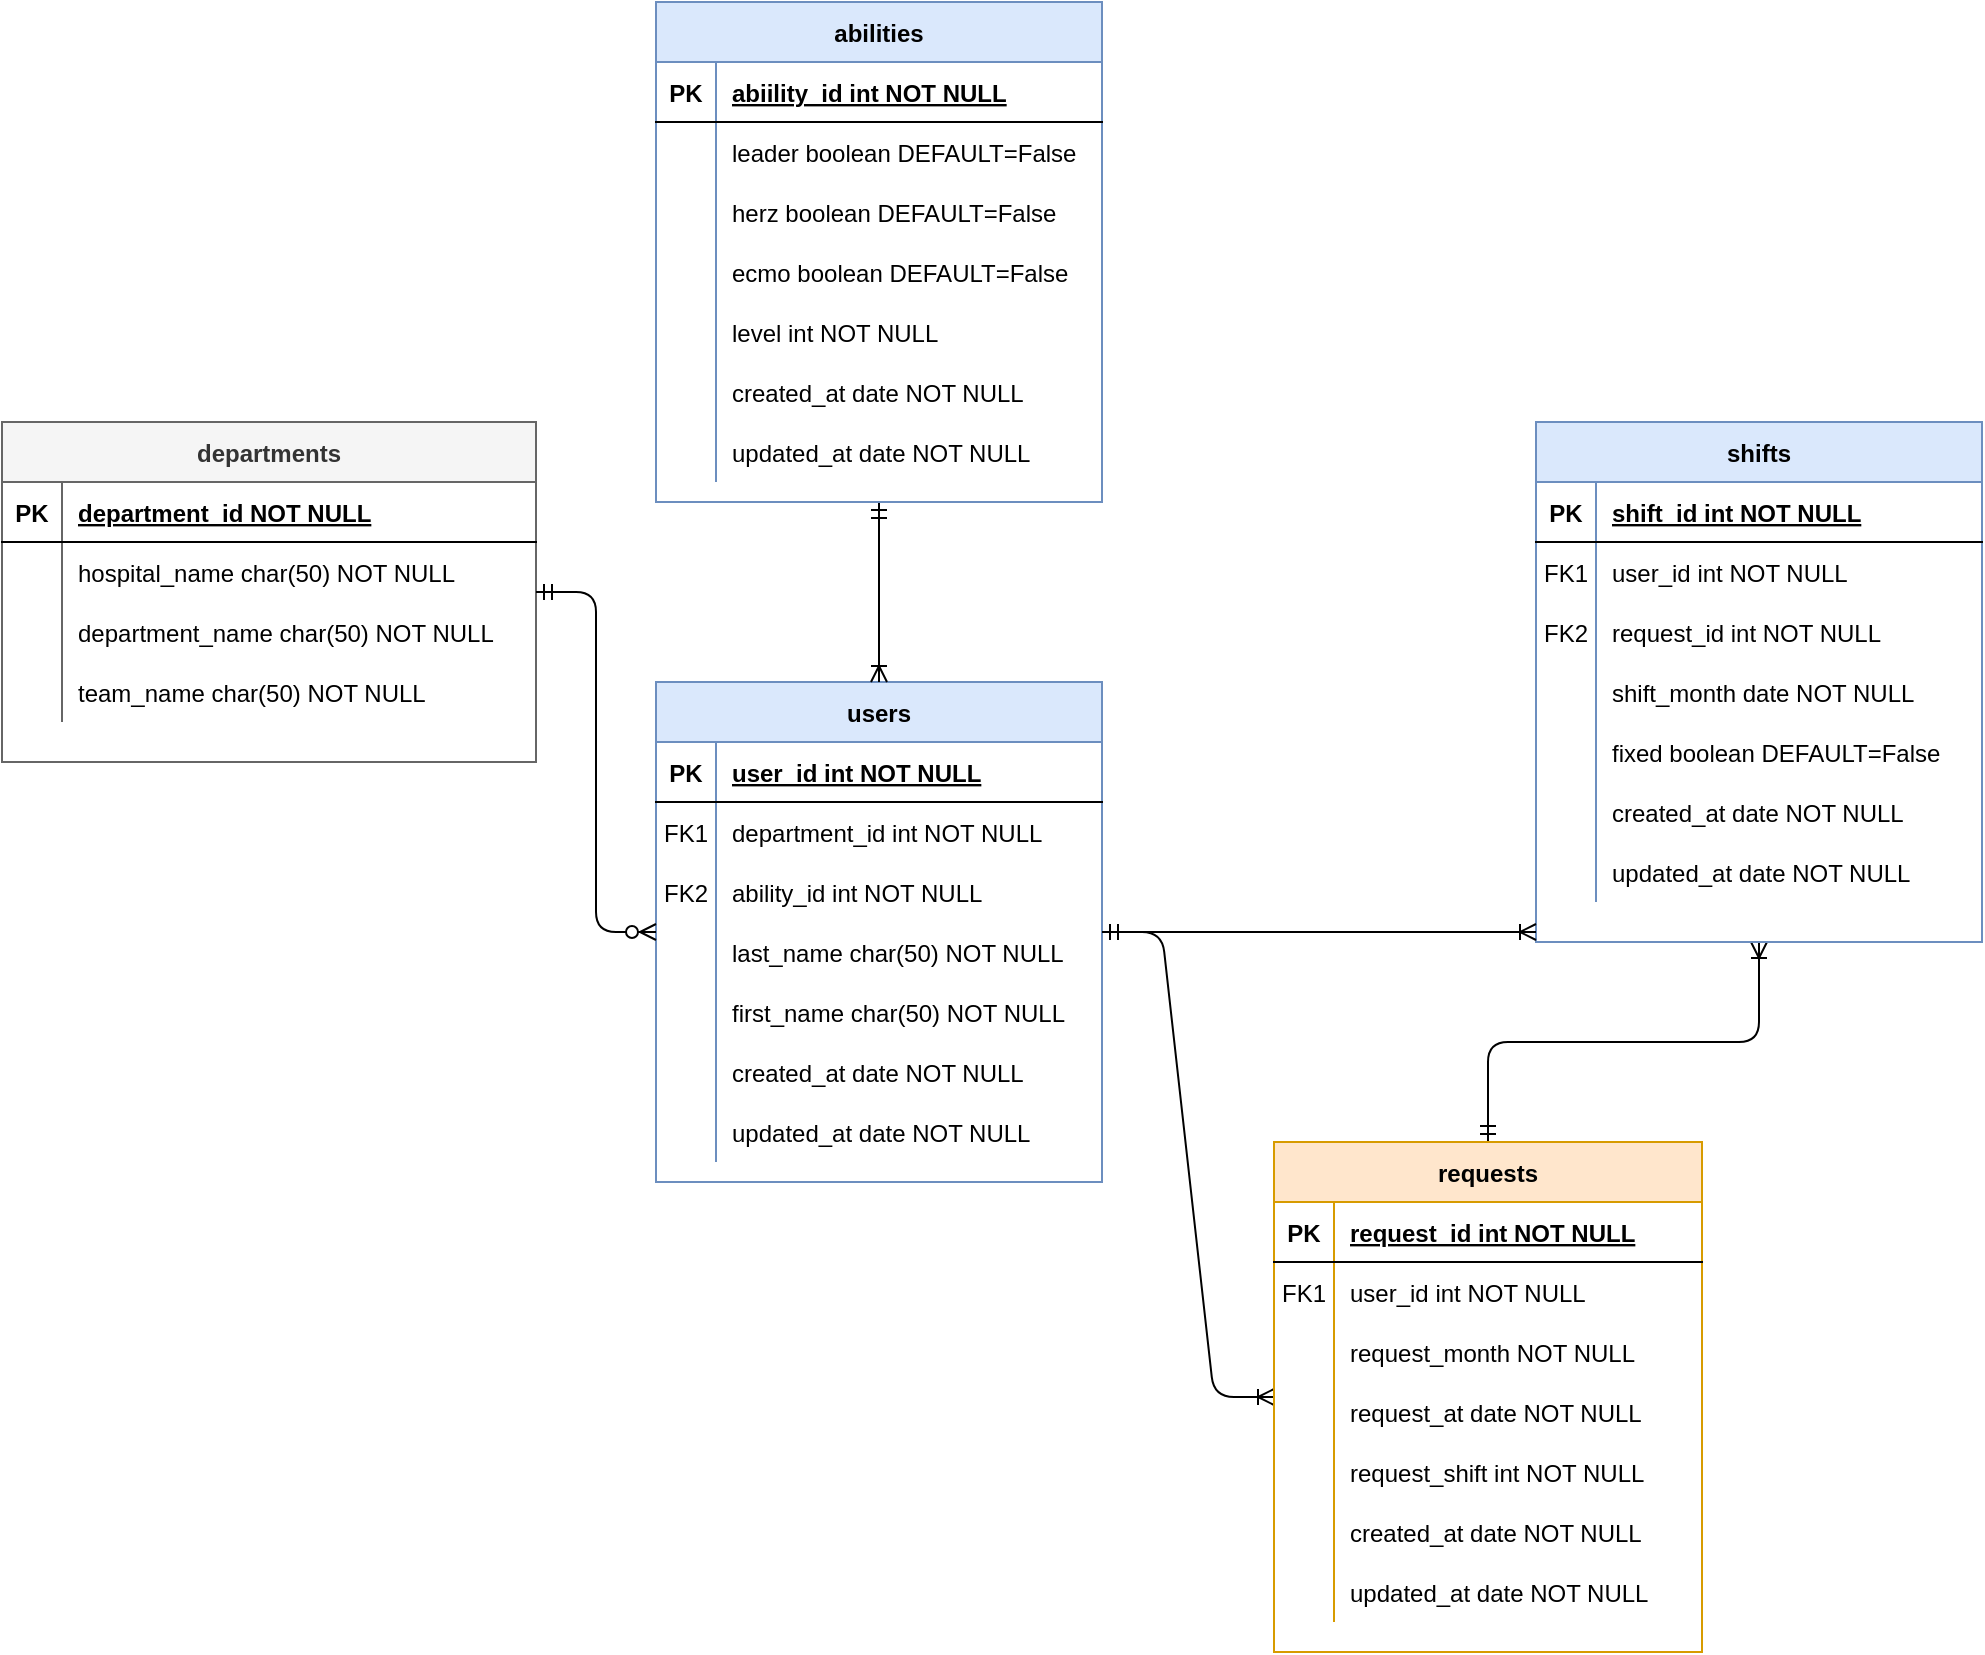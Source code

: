 <mxfile version="20.4.1" type="github">
  <diagram id="R2lEEEUBdFMjLlhIrx00" name="Page-1">
    <mxGraphModel dx="2283" dy="1629" grid="1" gridSize="10" guides="1" tooltips="1" connect="1" arrows="1" fold="1" page="1" pageScale="1" pageWidth="1100" pageHeight="850" math="0" shadow="0" extFonts="Permanent Marker^https://fonts.googleapis.com/css?family=Permanent+Marker">
      <root>
        <mxCell id="0" />
        <mxCell id="1" parent="0" />
        <mxCell id="C-vyLk0tnHw3VtMMgP7b-1" value="" style="edgeStyle=entityRelationEdgeStyle;endArrow=ERoneToMany;startArrow=ERmandOne;endFill=0;startFill=0;rounded=1;" parent="1" source="C-vyLk0tnHw3VtMMgP7b-23" target="C-vyLk0tnHw3VtMMgP7b-2" edge="1">
          <mxGeometry width="100" height="100" relative="1" as="geometry">
            <mxPoint x="-683" y="90" as="sourcePoint" />
            <mxPoint x="-583" y="-10" as="targetPoint" />
          </mxGeometry>
        </mxCell>
        <mxCell id="eUyd_0DqcIvyvXxCe3qK-156" value="" style="edgeStyle=orthogonalEdgeStyle;rounded=1;orthogonalLoop=1;jettySize=auto;html=1;startArrow=ERmandOne;startFill=0;endArrow=ERoneToMany;endFill=0;" parent="1" source="C-vyLk0tnHw3VtMMgP7b-2" target="eUyd_0DqcIvyvXxCe3qK-137" edge="1">
          <mxGeometry relative="1" as="geometry" />
        </mxCell>
        <mxCell id="C-vyLk0tnHw3VtMMgP7b-2" value="requests" style="shape=table;startSize=30;container=1;collapsible=1;childLayout=tableLayout;fixedRows=1;rowLines=0;fontStyle=1;align=center;resizeLast=1;fillColor=#ffe6cc;strokeColor=#d79b00;" parent="1" vertex="1">
          <mxGeometry x="-414" y="-270" width="214" height="255" as="geometry" />
        </mxCell>
        <mxCell id="C-vyLk0tnHw3VtMMgP7b-3" value="" style="shape=partialRectangle;collapsible=0;dropTarget=0;pointerEvents=0;fillColor=none;points=[[0,0.5],[1,0.5]];portConstraint=eastwest;top=0;left=0;right=0;bottom=1;" parent="C-vyLk0tnHw3VtMMgP7b-2" vertex="1">
          <mxGeometry y="30" width="214" height="30" as="geometry" />
        </mxCell>
        <mxCell id="C-vyLk0tnHw3VtMMgP7b-4" value="PK" style="shape=partialRectangle;overflow=hidden;connectable=0;fillColor=none;top=0;left=0;bottom=0;right=0;fontStyle=1;" parent="C-vyLk0tnHw3VtMMgP7b-3" vertex="1">
          <mxGeometry width="30" height="30" as="geometry">
            <mxRectangle width="30" height="30" as="alternateBounds" />
          </mxGeometry>
        </mxCell>
        <mxCell id="C-vyLk0tnHw3VtMMgP7b-5" value="request_id int NOT NULL " style="shape=partialRectangle;overflow=hidden;connectable=0;fillColor=none;top=0;left=0;bottom=0;right=0;align=left;spacingLeft=6;fontStyle=5;" parent="C-vyLk0tnHw3VtMMgP7b-3" vertex="1">
          <mxGeometry x="30" width="184" height="30" as="geometry">
            <mxRectangle width="184" height="30" as="alternateBounds" />
          </mxGeometry>
        </mxCell>
        <mxCell id="C-vyLk0tnHw3VtMMgP7b-6" value="" style="shape=partialRectangle;collapsible=0;dropTarget=0;pointerEvents=0;fillColor=none;points=[[0,0.5],[1,0.5]];portConstraint=eastwest;top=0;left=0;right=0;bottom=0;" parent="C-vyLk0tnHw3VtMMgP7b-2" vertex="1">
          <mxGeometry y="60" width="214" height="30" as="geometry" />
        </mxCell>
        <mxCell id="C-vyLk0tnHw3VtMMgP7b-7" value="FK1" style="shape=partialRectangle;overflow=hidden;connectable=0;fillColor=none;top=0;left=0;bottom=0;right=0;" parent="C-vyLk0tnHw3VtMMgP7b-6" vertex="1">
          <mxGeometry width="30" height="30" as="geometry">
            <mxRectangle width="30" height="30" as="alternateBounds" />
          </mxGeometry>
        </mxCell>
        <mxCell id="C-vyLk0tnHw3VtMMgP7b-8" value="user_id int NOT NULL" style="shape=partialRectangle;overflow=hidden;connectable=0;fillColor=none;top=0;left=0;bottom=0;right=0;align=left;spacingLeft=6;" parent="C-vyLk0tnHw3VtMMgP7b-6" vertex="1">
          <mxGeometry x="30" width="184" height="30" as="geometry">
            <mxRectangle width="184" height="30" as="alternateBounds" />
          </mxGeometry>
        </mxCell>
        <mxCell id="eUyd_0DqcIvyvXxCe3qK-161" style="shape=partialRectangle;collapsible=0;dropTarget=0;pointerEvents=0;fillColor=none;points=[[0,0.5],[1,0.5]];portConstraint=eastwest;top=0;left=0;right=0;bottom=0;" parent="C-vyLk0tnHw3VtMMgP7b-2" vertex="1">
          <mxGeometry y="90" width="214" height="30" as="geometry" />
        </mxCell>
        <mxCell id="eUyd_0DqcIvyvXxCe3qK-162" style="shape=partialRectangle;overflow=hidden;connectable=0;fillColor=none;top=0;left=0;bottom=0;right=0;" parent="eUyd_0DqcIvyvXxCe3qK-161" vertex="1">
          <mxGeometry width="30" height="30" as="geometry">
            <mxRectangle width="30" height="30" as="alternateBounds" />
          </mxGeometry>
        </mxCell>
        <mxCell id="eUyd_0DqcIvyvXxCe3qK-163" value="request_month NOT NULL" style="shape=partialRectangle;overflow=hidden;connectable=0;fillColor=none;top=0;left=0;bottom=0;right=0;align=left;spacingLeft=6;" parent="eUyd_0DqcIvyvXxCe3qK-161" vertex="1">
          <mxGeometry x="30" width="184" height="30" as="geometry">
            <mxRectangle width="184" height="30" as="alternateBounds" />
          </mxGeometry>
        </mxCell>
        <mxCell id="C-vyLk0tnHw3VtMMgP7b-9" value="" style="shape=partialRectangle;collapsible=0;dropTarget=0;pointerEvents=0;fillColor=none;points=[[0,0.5],[1,0.5]];portConstraint=eastwest;top=0;left=0;right=0;bottom=0;" parent="C-vyLk0tnHw3VtMMgP7b-2" vertex="1">
          <mxGeometry y="120" width="214" height="30" as="geometry" />
        </mxCell>
        <mxCell id="C-vyLk0tnHw3VtMMgP7b-10" value="" style="shape=partialRectangle;overflow=hidden;connectable=0;fillColor=none;top=0;left=0;bottom=0;right=0;" parent="C-vyLk0tnHw3VtMMgP7b-9" vertex="1">
          <mxGeometry width="30" height="30" as="geometry">
            <mxRectangle width="30" height="30" as="alternateBounds" />
          </mxGeometry>
        </mxCell>
        <mxCell id="C-vyLk0tnHw3VtMMgP7b-11" value="request_at date NOT NULL" style="shape=partialRectangle;overflow=hidden;connectable=0;fillColor=none;top=0;left=0;bottom=0;right=0;align=left;spacingLeft=6;" parent="C-vyLk0tnHw3VtMMgP7b-9" vertex="1">
          <mxGeometry x="30" width="184" height="30" as="geometry">
            <mxRectangle width="184" height="30" as="alternateBounds" />
          </mxGeometry>
        </mxCell>
        <mxCell id="eUyd_0DqcIvyvXxCe3qK-107" style="shape=partialRectangle;collapsible=0;dropTarget=0;pointerEvents=0;fillColor=none;points=[[0,0.5],[1,0.5]];portConstraint=eastwest;top=0;left=0;right=0;bottom=0;" parent="C-vyLk0tnHw3VtMMgP7b-2" vertex="1">
          <mxGeometry y="150" width="214" height="30" as="geometry" />
        </mxCell>
        <mxCell id="eUyd_0DqcIvyvXxCe3qK-108" style="shape=partialRectangle;overflow=hidden;connectable=0;fillColor=none;top=0;left=0;bottom=0;right=0;" parent="eUyd_0DqcIvyvXxCe3qK-107" vertex="1">
          <mxGeometry width="30" height="30" as="geometry">
            <mxRectangle width="30" height="30" as="alternateBounds" />
          </mxGeometry>
        </mxCell>
        <mxCell id="eUyd_0DqcIvyvXxCe3qK-109" value="request_shift int NOT NULL" style="shape=partialRectangle;overflow=hidden;connectable=0;fillColor=none;top=0;left=0;bottom=0;right=0;align=left;spacingLeft=6;" parent="eUyd_0DqcIvyvXxCe3qK-107" vertex="1">
          <mxGeometry x="30" width="184" height="30" as="geometry">
            <mxRectangle width="184" height="30" as="alternateBounds" />
          </mxGeometry>
        </mxCell>
        <mxCell id="eUyd_0DqcIvyvXxCe3qK-114" style="shape=partialRectangle;collapsible=0;dropTarget=0;pointerEvents=0;fillColor=none;points=[[0,0.5],[1,0.5]];portConstraint=eastwest;top=0;left=0;right=0;bottom=0;" parent="C-vyLk0tnHw3VtMMgP7b-2" vertex="1">
          <mxGeometry y="180" width="214" height="30" as="geometry" />
        </mxCell>
        <mxCell id="eUyd_0DqcIvyvXxCe3qK-115" style="shape=partialRectangle;overflow=hidden;connectable=0;fillColor=none;top=0;left=0;bottom=0;right=0;" parent="eUyd_0DqcIvyvXxCe3qK-114" vertex="1">
          <mxGeometry width="30" height="30" as="geometry">
            <mxRectangle width="30" height="30" as="alternateBounds" />
          </mxGeometry>
        </mxCell>
        <mxCell id="eUyd_0DqcIvyvXxCe3qK-116" value="created_at date NOT NULL" style="shape=partialRectangle;overflow=hidden;connectable=0;fillColor=none;top=0;left=0;bottom=0;right=0;align=left;spacingLeft=6;" parent="eUyd_0DqcIvyvXxCe3qK-114" vertex="1">
          <mxGeometry x="30" width="184" height="30" as="geometry">
            <mxRectangle width="184" height="30" as="alternateBounds" />
          </mxGeometry>
        </mxCell>
        <mxCell id="eUyd_0DqcIvyvXxCe3qK-111" style="shape=partialRectangle;collapsible=0;dropTarget=0;pointerEvents=0;fillColor=none;points=[[0,0.5],[1,0.5]];portConstraint=eastwest;top=0;left=0;right=0;bottom=0;" parent="C-vyLk0tnHw3VtMMgP7b-2" vertex="1">
          <mxGeometry y="210" width="214" height="30" as="geometry" />
        </mxCell>
        <mxCell id="eUyd_0DqcIvyvXxCe3qK-112" style="shape=partialRectangle;overflow=hidden;connectable=0;fillColor=none;top=0;left=0;bottom=0;right=0;" parent="eUyd_0DqcIvyvXxCe3qK-111" vertex="1">
          <mxGeometry width="30" height="30" as="geometry">
            <mxRectangle width="30" height="30" as="alternateBounds" />
          </mxGeometry>
        </mxCell>
        <mxCell id="eUyd_0DqcIvyvXxCe3qK-113" value="updated_at date NOT NULL" style="shape=partialRectangle;overflow=hidden;connectable=0;fillColor=none;top=0;left=0;bottom=0;right=0;align=left;spacingLeft=6;" parent="eUyd_0DqcIvyvXxCe3qK-111" vertex="1">
          <mxGeometry x="30" width="184" height="30" as="geometry">
            <mxRectangle width="184" height="30" as="alternateBounds" />
          </mxGeometry>
        </mxCell>
        <mxCell id="C-vyLk0tnHw3VtMMgP7b-23" value="users" style="shape=table;startSize=30;container=1;collapsible=1;childLayout=tableLayout;fixedRows=1;rowLines=0;fontStyle=1;align=center;resizeLast=1;fillColor=#dae8fc;strokeColor=#6c8ebf;" parent="1" vertex="1">
          <mxGeometry x="-723" y="-500" width="223" height="250" as="geometry" />
        </mxCell>
        <mxCell id="C-vyLk0tnHw3VtMMgP7b-24" value="" style="shape=partialRectangle;collapsible=0;dropTarget=0;pointerEvents=0;fillColor=none;points=[[0,0.5],[1,0.5]];portConstraint=eastwest;top=0;left=0;right=0;bottom=1;" parent="C-vyLk0tnHw3VtMMgP7b-23" vertex="1">
          <mxGeometry y="30" width="223" height="30" as="geometry" />
        </mxCell>
        <mxCell id="C-vyLk0tnHw3VtMMgP7b-25" value="PK" style="shape=partialRectangle;overflow=hidden;connectable=0;fillColor=none;top=0;left=0;bottom=0;right=0;fontStyle=1;" parent="C-vyLk0tnHw3VtMMgP7b-24" vertex="1">
          <mxGeometry width="30" height="30" as="geometry">
            <mxRectangle width="30" height="30" as="alternateBounds" />
          </mxGeometry>
        </mxCell>
        <mxCell id="C-vyLk0tnHw3VtMMgP7b-26" value="user_id int NOT NULL " style="shape=partialRectangle;overflow=hidden;connectable=0;fillColor=none;top=0;left=0;bottom=0;right=0;align=left;spacingLeft=6;fontStyle=5;" parent="C-vyLk0tnHw3VtMMgP7b-24" vertex="1">
          <mxGeometry x="30" width="193" height="30" as="geometry">
            <mxRectangle width="193" height="30" as="alternateBounds" />
          </mxGeometry>
        </mxCell>
        <mxCell id="eUyd_0DqcIvyvXxCe3qK-10" style="shape=partialRectangle;collapsible=0;dropTarget=0;pointerEvents=0;fillColor=none;points=[[0,0.5],[1,0.5]];portConstraint=eastwest;top=0;left=0;right=0;bottom=0;" parent="C-vyLk0tnHw3VtMMgP7b-23" vertex="1">
          <mxGeometry y="60" width="223" height="30" as="geometry" />
        </mxCell>
        <mxCell id="eUyd_0DqcIvyvXxCe3qK-11" value="FK1" style="shape=partialRectangle;overflow=hidden;connectable=0;fillColor=none;top=0;left=0;bottom=0;right=0;" parent="eUyd_0DqcIvyvXxCe3qK-10" vertex="1">
          <mxGeometry width="30" height="30" as="geometry">
            <mxRectangle width="30" height="30" as="alternateBounds" />
          </mxGeometry>
        </mxCell>
        <mxCell id="eUyd_0DqcIvyvXxCe3qK-12" value="department_id int NOT NULL" style="shape=partialRectangle;overflow=hidden;connectable=0;fillColor=none;top=0;left=0;bottom=0;right=0;align=left;spacingLeft=6;" parent="eUyd_0DqcIvyvXxCe3qK-10" vertex="1">
          <mxGeometry x="30" width="193" height="30" as="geometry">
            <mxRectangle width="193" height="30" as="alternateBounds" />
          </mxGeometry>
        </mxCell>
        <mxCell id="n4sFxxok8GWUAqDK3mre-1" style="shape=partialRectangle;collapsible=0;dropTarget=0;pointerEvents=0;fillColor=none;points=[[0,0.5],[1,0.5]];portConstraint=eastwest;top=0;left=0;right=0;bottom=0;" vertex="1" parent="C-vyLk0tnHw3VtMMgP7b-23">
          <mxGeometry y="90" width="223" height="30" as="geometry" />
        </mxCell>
        <mxCell id="n4sFxxok8GWUAqDK3mre-2" value="FK2" style="shape=partialRectangle;overflow=hidden;connectable=0;fillColor=none;top=0;left=0;bottom=0;right=0;" vertex="1" parent="n4sFxxok8GWUAqDK3mre-1">
          <mxGeometry width="30" height="30" as="geometry">
            <mxRectangle width="30" height="30" as="alternateBounds" />
          </mxGeometry>
        </mxCell>
        <mxCell id="n4sFxxok8GWUAqDK3mre-3" value="ability_id int NOT NULL" style="shape=partialRectangle;overflow=hidden;connectable=0;fillColor=none;top=0;left=0;bottom=0;right=0;align=left;spacingLeft=6;" vertex="1" parent="n4sFxxok8GWUAqDK3mre-1">
          <mxGeometry x="30" width="193" height="30" as="geometry">
            <mxRectangle width="193" height="30" as="alternateBounds" />
          </mxGeometry>
        </mxCell>
        <mxCell id="C-vyLk0tnHw3VtMMgP7b-27" value="" style="shape=partialRectangle;collapsible=0;dropTarget=0;pointerEvents=0;fillColor=none;points=[[0,0.5],[1,0.5]];portConstraint=eastwest;top=0;left=0;right=0;bottom=0;" parent="C-vyLk0tnHw3VtMMgP7b-23" vertex="1">
          <mxGeometry y="120" width="223" height="30" as="geometry" />
        </mxCell>
        <mxCell id="C-vyLk0tnHw3VtMMgP7b-28" value="" style="shape=partialRectangle;overflow=hidden;connectable=0;fillColor=none;top=0;left=0;bottom=0;right=0;" parent="C-vyLk0tnHw3VtMMgP7b-27" vertex="1">
          <mxGeometry width="30" height="30" as="geometry">
            <mxRectangle width="30" height="30" as="alternateBounds" />
          </mxGeometry>
        </mxCell>
        <mxCell id="C-vyLk0tnHw3VtMMgP7b-29" value="last_name char(50) NOT NULL" style="shape=partialRectangle;overflow=hidden;connectable=0;fillColor=none;top=0;left=0;bottom=0;right=0;align=left;spacingLeft=6;" parent="C-vyLk0tnHw3VtMMgP7b-27" vertex="1">
          <mxGeometry x="30" width="193" height="30" as="geometry">
            <mxRectangle width="193" height="30" as="alternateBounds" />
          </mxGeometry>
        </mxCell>
        <mxCell id="eUyd_0DqcIvyvXxCe3qK-1" style="shape=partialRectangle;collapsible=0;dropTarget=0;pointerEvents=0;fillColor=none;points=[[0,0.5],[1,0.5]];portConstraint=eastwest;top=0;left=0;right=0;bottom=0;" parent="C-vyLk0tnHw3VtMMgP7b-23" vertex="1">
          <mxGeometry y="150" width="223" height="30" as="geometry" />
        </mxCell>
        <mxCell id="eUyd_0DqcIvyvXxCe3qK-2" style="shape=partialRectangle;overflow=hidden;connectable=0;fillColor=none;top=0;left=0;bottom=0;right=0;" parent="eUyd_0DqcIvyvXxCe3qK-1" vertex="1">
          <mxGeometry width="30" height="30" as="geometry">
            <mxRectangle width="30" height="30" as="alternateBounds" />
          </mxGeometry>
        </mxCell>
        <mxCell id="eUyd_0DqcIvyvXxCe3qK-3" value="first_name char(50) NOT NULL" style="shape=partialRectangle;overflow=hidden;connectable=0;fillColor=none;top=0;left=0;bottom=0;right=0;align=left;spacingLeft=6;" parent="eUyd_0DqcIvyvXxCe3qK-1" vertex="1">
          <mxGeometry x="30" width="193" height="30" as="geometry">
            <mxRectangle width="193" height="30" as="alternateBounds" />
          </mxGeometry>
        </mxCell>
        <mxCell id="eUyd_0DqcIvyvXxCe3qK-7" style="shape=partialRectangle;collapsible=0;dropTarget=0;pointerEvents=0;fillColor=none;points=[[0,0.5],[1,0.5]];portConstraint=eastwest;top=0;left=0;right=0;bottom=0;" parent="C-vyLk0tnHw3VtMMgP7b-23" vertex="1">
          <mxGeometry y="180" width="223" height="30" as="geometry" />
        </mxCell>
        <mxCell id="eUyd_0DqcIvyvXxCe3qK-8" style="shape=partialRectangle;overflow=hidden;connectable=0;fillColor=none;top=0;left=0;bottom=0;right=0;" parent="eUyd_0DqcIvyvXxCe3qK-7" vertex="1">
          <mxGeometry width="30" height="30" as="geometry">
            <mxRectangle width="30" height="30" as="alternateBounds" />
          </mxGeometry>
        </mxCell>
        <mxCell id="eUyd_0DqcIvyvXxCe3qK-9" value="created_at date NOT NULL" style="shape=partialRectangle;overflow=hidden;connectable=0;fillColor=none;top=0;left=0;bottom=0;right=0;align=left;spacingLeft=6;" parent="eUyd_0DqcIvyvXxCe3qK-7" vertex="1">
          <mxGeometry x="30" width="193" height="30" as="geometry">
            <mxRectangle width="193" height="30" as="alternateBounds" />
          </mxGeometry>
        </mxCell>
        <mxCell id="eUyd_0DqcIvyvXxCe3qK-4" style="shape=partialRectangle;collapsible=0;dropTarget=0;pointerEvents=0;fillColor=none;points=[[0,0.5],[1,0.5]];portConstraint=eastwest;top=0;left=0;right=0;bottom=0;" parent="C-vyLk0tnHw3VtMMgP7b-23" vertex="1">
          <mxGeometry y="210" width="223" height="30" as="geometry" />
        </mxCell>
        <mxCell id="eUyd_0DqcIvyvXxCe3qK-5" style="shape=partialRectangle;overflow=hidden;connectable=0;fillColor=none;top=0;left=0;bottom=0;right=0;" parent="eUyd_0DqcIvyvXxCe3qK-4" vertex="1">
          <mxGeometry width="30" height="30" as="geometry">
            <mxRectangle width="30" height="30" as="alternateBounds" />
          </mxGeometry>
        </mxCell>
        <mxCell id="eUyd_0DqcIvyvXxCe3qK-6" value="updated_at date NOT NULL" style="shape=partialRectangle;overflow=hidden;connectable=0;fillColor=none;top=0;left=0;bottom=0;right=0;align=left;spacingLeft=6;" parent="eUyd_0DqcIvyvXxCe3qK-4" vertex="1">
          <mxGeometry x="30" width="193" height="30" as="geometry">
            <mxRectangle width="193" height="30" as="alternateBounds" />
          </mxGeometry>
        </mxCell>
        <mxCell id="eUyd_0DqcIvyvXxCe3qK-26" value="departments" style="shape=table;startSize=30;container=1;collapsible=1;childLayout=tableLayout;fixedRows=1;rowLines=0;fontStyle=1;align=center;resizeLast=1;fillColor=#f5f5f5;fontColor=#333333;strokeColor=#666666;" parent="1" vertex="1">
          <mxGeometry x="-1050" y="-630" width="267" height="170" as="geometry" />
        </mxCell>
        <mxCell id="eUyd_0DqcIvyvXxCe3qK-27" value="" style="shape=tableRow;horizontal=0;startSize=0;swimlaneHead=0;swimlaneBody=0;fillColor=none;collapsible=0;dropTarget=0;points=[[0,0.5],[1,0.5]];portConstraint=eastwest;top=0;left=0;right=0;bottom=1;swimlaneLine=1;" parent="eUyd_0DqcIvyvXxCe3qK-26" vertex="1">
          <mxGeometry y="30" width="267" height="30" as="geometry" />
        </mxCell>
        <mxCell id="eUyd_0DqcIvyvXxCe3qK-28" value="PK" style="shape=partialRectangle;connectable=0;fillColor=none;top=0;left=0;bottom=0;right=0;fontStyle=1;overflow=hidden;" parent="eUyd_0DqcIvyvXxCe3qK-27" vertex="1">
          <mxGeometry width="30" height="30" as="geometry">
            <mxRectangle width="30" height="30" as="alternateBounds" />
          </mxGeometry>
        </mxCell>
        <mxCell id="eUyd_0DqcIvyvXxCe3qK-29" value="department_id NOT NULL" style="shape=partialRectangle;connectable=0;fillColor=none;top=0;left=0;bottom=0;right=0;align=left;spacingLeft=6;fontStyle=5;overflow=hidden;" parent="eUyd_0DqcIvyvXxCe3qK-27" vertex="1">
          <mxGeometry x="30" width="237" height="30" as="geometry">
            <mxRectangle width="237" height="30" as="alternateBounds" />
          </mxGeometry>
        </mxCell>
        <mxCell id="eUyd_0DqcIvyvXxCe3qK-33" value="" style="shape=tableRow;horizontal=0;startSize=0;swimlaneHead=0;swimlaneBody=0;fillColor=none;collapsible=0;dropTarget=0;points=[[0,0.5],[1,0.5]];portConstraint=eastwest;top=0;left=0;right=0;bottom=0;" parent="eUyd_0DqcIvyvXxCe3qK-26" vertex="1">
          <mxGeometry y="60" width="267" height="30" as="geometry" />
        </mxCell>
        <mxCell id="eUyd_0DqcIvyvXxCe3qK-34" value="" style="shape=partialRectangle;connectable=0;fillColor=none;top=0;left=0;bottom=0;right=0;editable=1;overflow=hidden;" parent="eUyd_0DqcIvyvXxCe3qK-33" vertex="1">
          <mxGeometry width="30" height="30" as="geometry">
            <mxRectangle width="30" height="30" as="alternateBounds" />
          </mxGeometry>
        </mxCell>
        <mxCell id="eUyd_0DqcIvyvXxCe3qK-35" value="hospital_name char(50) NOT NULL" style="shape=partialRectangle;connectable=0;fillColor=none;top=0;left=0;bottom=0;right=0;align=left;spacingLeft=6;overflow=hidden;" parent="eUyd_0DqcIvyvXxCe3qK-33" vertex="1">
          <mxGeometry x="30" width="237" height="30" as="geometry">
            <mxRectangle width="237" height="30" as="alternateBounds" />
          </mxGeometry>
        </mxCell>
        <mxCell id="eUyd_0DqcIvyvXxCe3qK-36" value="" style="shape=tableRow;horizontal=0;startSize=0;swimlaneHead=0;swimlaneBody=0;fillColor=none;collapsible=0;dropTarget=0;points=[[0,0.5],[1,0.5]];portConstraint=eastwest;top=0;left=0;right=0;bottom=0;" parent="eUyd_0DqcIvyvXxCe3qK-26" vertex="1">
          <mxGeometry y="90" width="267" height="30" as="geometry" />
        </mxCell>
        <mxCell id="eUyd_0DqcIvyvXxCe3qK-37" value="" style="shape=partialRectangle;connectable=0;fillColor=none;top=0;left=0;bottom=0;right=0;editable=1;overflow=hidden;" parent="eUyd_0DqcIvyvXxCe3qK-36" vertex="1">
          <mxGeometry width="30" height="30" as="geometry">
            <mxRectangle width="30" height="30" as="alternateBounds" />
          </mxGeometry>
        </mxCell>
        <mxCell id="eUyd_0DqcIvyvXxCe3qK-38" value="department_name char(50) NOT NULL" style="shape=partialRectangle;connectable=0;fillColor=none;top=0;left=0;bottom=0;right=0;align=left;spacingLeft=6;overflow=hidden;" parent="eUyd_0DqcIvyvXxCe3qK-36" vertex="1">
          <mxGeometry x="30" width="237" height="30" as="geometry">
            <mxRectangle width="237" height="30" as="alternateBounds" />
          </mxGeometry>
        </mxCell>
        <mxCell id="psWt3YPe9PsFEAI1f0zU-1" style="shape=tableRow;horizontal=0;startSize=0;swimlaneHead=0;swimlaneBody=0;fillColor=none;collapsible=0;dropTarget=0;points=[[0,0.5],[1,0.5]];portConstraint=eastwest;top=0;left=0;right=0;bottom=0;" parent="eUyd_0DqcIvyvXxCe3qK-26" vertex="1">
          <mxGeometry y="120" width="267" height="30" as="geometry" />
        </mxCell>
        <mxCell id="psWt3YPe9PsFEAI1f0zU-2" style="shape=partialRectangle;connectable=0;fillColor=none;top=0;left=0;bottom=0;right=0;editable=1;overflow=hidden;" parent="psWt3YPe9PsFEAI1f0zU-1" vertex="1">
          <mxGeometry width="30" height="30" as="geometry">
            <mxRectangle width="30" height="30" as="alternateBounds" />
          </mxGeometry>
        </mxCell>
        <mxCell id="psWt3YPe9PsFEAI1f0zU-3" value="team_name char(50) NOT NULL" style="shape=partialRectangle;connectable=0;fillColor=none;top=0;left=0;bottom=0;right=0;align=left;spacingLeft=6;overflow=hidden;" parent="psWt3YPe9PsFEAI1f0zU-1" vertex="1">
          <mxGeometry x="30" width="237" height="30" as="geometry">
            <mxRectangle width="237" height="30" as="alternateBounds" />
          </mxGeometry>
        </mxCell>
        <mxCell id="eUyd_0DqcIvyvXxCe3qK-117" value="" style="edgeStyle=entityRelationEdgeStyle;endArrow=ERzeroToMany;startArrow=ERmandOne;endFill=1;startFill=0;rounded=1;" parent="1" source="eUyd_0DqcIvyvXxCe3qK-26" target="C-vyLk0tnHw3VtMMgP7b-23" edge="1">
          <mxGeometry width="100" height="100" relative="1" as="geometry">
            <mxPoint x="-883" y="-470" as="sourcePoint" />
            <mxPoint x="-822" y="-201.99" as="targetPoint" />
          </mxGeometry>
        </mxCell>
        <mxCell id="eUyd_0DqcIvyvXxCe3qK-137" value="shifts" style="shape=table;startSize=30;container=1;collapsible=1;childLayout=tableLayout;fixedRows=1;rowLines=0;fontStyle=1;align=center;resizeLast=1;fillColor=#dae8fc;strokeColor=#6c8ebf;" parent="1" vertex="1">
          <mxGeometry x="-283" y="-630" width="223" height="260" as="geometry" />
        </mxCell>
        <mxCell id="eUyd_0DqcIvyvXxCe3qK-138" value="" style="shape=partialRectangle;collapsible=0;dropTarget=0;pointerEvents=0;fillColor=none;points=[[0,0.5],[1,0.5]];portConstraint=eastwest;top=0;left=0;right=0;bottom=1;" parent="eUyd_0DqcIvyvXxCe3qK-137" vertex="1">
          <mxGeometry y="30" width="223" height="30" as="geometry" />
        </mxCell>
        <mxCell id="eUyd_0DqcIvyvXxCe3qK-139" value="PK" style="shape=partialRectangle;overflow=hidden;connectable=0;fillColor=none;top=0;left=0;bottom=0;right=0;fontStyle=1;" parent="eUyd_0DqcIvyvXxCe3qK-138" vertex="1">
          <mxGeometry width="30" height="30" as="geometry">
            <mxRectangle width="30" height="30" as="alternateBounds" />
          </mxGeometry>
        </mxCell>
        <mxCell id="eUyd_0DqcIvyvXxCe3qK-140" value="shift_id int NOT NULL " style="shape=partialRectangle;overflow=hidden;connectable=0;fillColor=none;top=0;left=0;bottom=0;right=0;align=left;spacingLeft=6;fontStyle=5;" parent="eUyd_0DqcIvyvXxCe3qK-138" vertex="1">
          <mxGeometry x="30" width="193" height="30" as="geometry">
            <mxRectangle width="193" height="30" as="alternateBounds" />
          </mxGeometry>
        </mxCell>
        <mxCell id="eUyd_0DqcIvyvXxCe3qK-141" value="" style="shape=partialRectangle;collapsible=0;dropTarget=0;pointerEvents=0;fillColor=none;points=[[0,0.5],[1,0.5]];portConstraint=eastwest;top=0;left=0;right=0;bottom=0;" parent="eUyd_0DqcIvyvXxCe3qK-137" vertex="1">
          <mxGeometry y="60" width="223" height="30" as="geometry" />
        </mxCell>
        <mxCell id="eUyd_0DqcIvyvXxCe3qK-142" value="FK1" style="shape=partialRectangle;overflow=hidden;connectable=0;fillColor=none;top=0;left=0;bottom=0;right=0;" parent="eUyd_0DqcIvyvXxCe3qK-141" vertex="1">
          <mxGeometry width="30" height="30" as="geometry">
            <mxRectangle width="30" height="30" as="alternateBounds" />
          </mxGeometry>
        </mxCell>
        <mxCell id="eUyd_0DqcIvyvXxCe3qK-143" value="user_id int NOT NULL" style="shape=partialRectangle;overflow=hidden;connectable=0;fillColor=none;top=0;left=0;bottom=0;right=0;align=left;spacingLeft=6;" parent="eUyd_0DqcIvyvXxCe3qK-141" vertex="1">
          <mxGeometry x="30" width="193" height="30" as="geometry">
            <mxRectangle width="193" height="30" as="alternateBounds" />
          </mxGeometry>
        </mxCell>
        <mxCell id="eUyd_0DqcIvyvXxCe3qK-144" value="" style="shape=partialRectangle;collapsible=0;dropTarget=0;pointerEvents=0;fillColor=none;points=[[0,0.5],[1,0.5]];portConstraint=eastwest;top=0;left=0;right=0;bottom=0;" parent="eUyd_0DqcIvyvXxCe3qK-137" vertex="1">
          <mxGeometry y="90" width="223" height="30" as="geometry" />
        </mxCell>
        <mxCell id="eUyd_0DqcIvyvXxCe3qK-145" value="FK2" style="shape=partialRectangle;overflow=hidden;connectable=0;fillColor=none;top=0;left=0;bottom=0;right=0;" parent="eUyd_0DqcIvyvXxCe3qK-144" vertex="1">
          <mxGeometry width="30" height="30" as="geometry">
            <mxRectangle width="30" height="30" as="alternateBounds" />
          </mxGeometry>
        </mxCell>
        <mxCell id="eUyd_0DqcIvyvXxCe3qK-146" value="request_id int NOT NULL" style="shape=partialRectangle;overflow=hidden;connectable=0;fillColor=none;top=0;left=0;bottom=0;right=0;align=left;spacingLeft=6;" parent="eUyd_0DqcIvyvXxCe3qK-144" vertex="1">
          <mxGeometry x="30" width="193" height="30" as="geometry">
            <mxRectangle width="193" height="30" as="alternateBounds" />
          </mxGeometry>
        </mxCell>
        <mxCell id="eUyd_0DqcIvyvXxCe3qK-147" style="shape=partialRectangle;collapsible=0;dropTarget=0;pointerEvents=0;fillColor=none;points=[[0,0.5],[1,0.5]];portConstraint=eastwest;top=0;left=0;right=0;bottom=0;" parent="eUyd_0DqcIvyvXxCe3qK-137" vertex="1">
          <mxGeometry y="120" width="223" height="30" as="geometry" />
        </mxCell>
        <mxCell id="eUyd_0DqcIvyvXxCe3qK-148" style="shape=partialRectangle;overflow=hidden;connectable=0;fillColor=none;top=0;left=0;bottom=0;right=0;" parent="eUyd_0DqcIvyvXxCe3qK-147" vertex="1">
          <mxGeometry width="30" height="30" as="geometry">
            <mxRectangle width="30" height="30" as="alternateBounds" />
          </mxGeometry>
        </mxCell>
        <mxCell id="eUyd_0DqcIvyvXxCe3qK-149" value="shift_month date NOT NULL" style="shape=partialRectangle;overflow=hidden;connectable=0;fillColor=none;top=0;left=0;bottom=0;right=0;align=left;spacingLeft=6;" parent="eUyd_0DqcIvyvXxCe3qK-147" vertex="1">
          <mxGeometry x="30" width="193" height="30" as="geometry">
            <mxRectangle width="193" height="30" as="alternateBounds" />
          </mxGeometry>
        </mxCell>
        <mxCell id="eUyd_0DqcIvyvXxCe3qK-164" style="shape=partialRectangle;collapsible=0;dropTarget=0;pointerEvents=0;fillColor=none;points=[[0,0.5],[1,0.5]];portConstraint=eastwest;top=0;left=0;right=0;bottom=0;" parent="eUyd_0DqcIvyvXxCe3qK-137" vertex="1">
          <mxGeometry y="150" width="223" height="30" as="geometry" />
        </mxCell>
        <mxCell id="eUyd_0DqcIvyvXxCe3qK-165" style="shape=partialRectangle;overflow=hidden;connectable=0;fillColor=none;top=0;left=0;bottom=0;right=0;" parent="eUyd_0DqcIvyvXxCe3qK-164" vertex="1">
          <mxGeometry width="30" height="30" as="geometry">
            <mxRectangle width="30" height="30" as="alternateBounds" />
          </mxGeometry>
        </mxCell>
        <mxCell id="eUyd_0DqcIvyvXxCe3qK-166" value="fixed boolean DEFAULT=False" style="shape=partialRectangle;overflow=hidden;connectable=0;fillColor=none;top=0;left=0;bottom=0;right=0;align=left;spacingLeft=6;" parent="eUyd_0DqcIvyvXxCe3qK-164" vertex="1">
          <mxGeometry x="30" width="193" height="30" as="geometry">
            <mxRectangle width="193" height="30" as="alternateBounds" />
          </mxGeometry>
        </mxCell>
        <mxCell id="eUyd_0DqcIvyvXxCe3qK-150" style="shape=partialRectangle;collapsible=0;dropTarget=0;pointerEvents=0;fillColor=none;points=[[0,0.5],[1,0.5]];portConstraint=eastwest;top=0;left=0;right=0;bottom=0;" parent="eUyd_0DqcIvyvXxCe3qK-137" vertex="1">
          <mxGeometry y="180" width="223" height="30" as="geometry" />
        </mxCell>
        <mxCell id="eUyd_0DqcIvyvXxCe3qK-151" style="shape=partialRectangle;overflow=hidden;connectable=0;fillColor=none;top=0;left=0;bottom=0;right=0;" parent="eUyd_0DqcIvyvXxCe3qK-150" vertex="1">
          <mxGeometry width="30" height="30" as="geometry">
            <mxRectangle width="30" height="30" as="alternateBounds" />
          </mxGeometry>
        </mxCell>
        <mxCell id="eUyd_0DqcIvyvXxCe3qK-152" value="created_at date NOT NULL" style="shape=partialRectangle;overflow=hidden;connectable=0;fillColor=none;top=0;left=0;bottom=0;right=0;align=left;spacingLeft=6;" parent="eUyd_0DqcIvyvXxCe3qK-150" vertex="1">
          <mxGeometry x="30" width="193" height="30" as="geometry">
            <mxRectangle width="193" height="30" as="alternateBounds" />
          </mxGeometry>
        </mxCell>
        <mxCell id="eUyd_0DqcIvyvXxCe3qK-153" style="shape=partialRectangle;collapsible=0;dropTarget=0;pointerEvents=0;fillColor=none;points=[[0,0.5],[1,0.5]];portConstraint=eastwest;top=0;left=0;right=0;bottom=0;" parent="eUyd_0DqcIvyvXxCe3qK-137" vertex="1">
          <mxGeometry y="210" width="223" height="30" as="geometry" />
        </mxCell>
        <mxCell id="eUyd_0DqcIvyvXxCe3qK-154" style="shape=partialRectangle;overflow=hidden;connectable=0;fillColor=none;top=0;left=0;bottom=0;right=0;" parent="eUyd_0DqcIvyvXxCe3qK-153" vertex="1">
          <mxGeometry width="30" height="30" as="geometry">
            <mxRectangle width="30" height="30" as="alternateBounds" />
          </mxGeometry>
        </mxCell>
        <mxCell id="eUyd_0DqcIvyvXxCe3qK-155" value="updated_at date NOT NULL" style="shape=partialRectangle;overflow=hidden;connectable=0;fillColor=none;top=0;left=0;bottom=0;right=0;align=left;spacingLeft=6;" parent="eUyd_0DqcIvyvXxCe3qK-153" vertex="1">
          <mxGeometry x="30" width="193" height="30" as="geometry">
            <mxRectangle width="193" height="30" as="alternateBounds" />
          </mxGeometry>
        </mxCell>
        <mxCell id="eUyd_0DqcIvyvXxCe3qK-160" value="" style="edgeStyle=orthogonalEdgeStyle;rounded=1;orthogonalLoop=1;jettySize=auto;html=1;startArrow=ERmandOne;startFill=0;endArrow=ERoneToMany;endFill=0;" parent="1" source="C-vyLk0tnHw3VtMMgP7b-23" target="eUyd_0DqcIvyvXxCe3qK-137" edge="1">
          <mxGeometry relative="1" as="geometry">
            <mxPoint x="-149" y="-235" as="sourcePoint" />
            <mxPoint x="-43" y="-175" as="targetPoint" />
            <Array as="points">
              <mxPoint x="-113" y="-455" />
              <mxPoint x="-113" y="-455" />
            </Array>
          </mxGeometry>
        </mxCell>
        <mxCell id="543RPNRce5Bn6NiwizpK-21" style="edgeStyle=orthogonalEdgeStyle;rounded=0;orthogonalLoop=1;jettySize=auto;html=1;endArrow=ERoneToMany;endFill=0;startArrow=ERmandOne;startFill=0;" parent="1" source="543RPNRce5Bn6NiwizpK-1" target="C-vyLk0tnHw3VtMMgP7b-23" edge="1">
          <mxGeometry relative="1" as="geometry" />
        </mxCell>
        <mxCell id="543RPNRce5Bn6NiwizpK-1" value="abilities" style="shape=table;startSize=30;container=1;collapsible=1;childLayout=tableLayout;fixedRows=1;rowLines=0;fontStyle=1;align=center;resizeLast=1;fillColor=#dae8fc;strokeColor=#6c8ebf;" parent="1" vertex="1">
          <mxGeometry x="-723" y="-840" width="223" height="250" as="geometry" />
        </mxCell>
        <mxCell id="543RPNRce5Bn6NiwizpK-2" value="" style="shape=partialRectangle;collapsible=0;dropTarget=0;pointerEvents=0;fillColor=none;points=[[0,0.5],[1,0.5]];portConstraint=eastwest;top=0;left=0;right=0;bottom=1;" parent="543RPNRce5Bn6NiwizpK-1" vertex="1">
          <mxGeometry y="30" width="223" height="30" as="geometry" />
        </mxCell>
        <mxCell id="543RPNRce5Bn6NiwizpK-3" value="PK" style="shape=partialRectangle;overflow=hidden;connectable=0;fillColor=none;top=0;left=0;bottom=0;right=0;fontStyle=1;" parent="543RPNRce5Bn6NiwizpK-2" vertex="1">
          <mxGeometry width="30" height="30" as="geometry">
            <mxRectangle width="30" height="30" as="alternateBounds" />
          </mxGeometry>
        </mxCell>
        <mxCell id="543RPNRce5Bn6NiwizpK-4" value="abiility_id int NOT NULL " style="shape=partialRectangle;overflow=hidden;connectable=0;fillColor=none;top=0;left=0;bottom=0;right=0;align=left;spacingLeft=6;fontStyle=5;" parent="543RPNRce5Bn6NiwizpK-2" vertex="1">
          <mxGeometry x="30" width="193" height="30" as="geometry">
            <mxRectangle width="193" height="30" as="alternateBounds" />
          </mxGeometry>
        </mxCell>
        <mxCell id="543RPNRce5Bn6NiwizpK-5" style="shape=partialRectangle;collapsible=0;dropTarget=0;pointerEvents=0;fillColor=none;points=[[0,0.5],[1,0.5]];portConstraint=eastwest;top=0;left=0;right=0;bottom=0;" parent="543RPNRce5Bn6NiwizpK-1" vertex="1">
          <mxGeometry y="60" width="223" height="30" as="geometry" />
        </mxCell>
        <mxCell id="543RPNRce5Bn6NiwizpK-6" value="" style="shape=partialRectangle;overflow=hidden;connectable=0;fillColor=none;top=0;left=0;bottom=0;right=0;" parent="543RPNRce5Bn6NiwizpK-5" vertex="1">
          <mxGeometry width="30" height="30" as="geometry">
            <mxRectangle width="30" height="30" as="alternateBounds" />
          </mxGeometry>
        </mxCell>
        <mxCell id="543RPNRce5Bn6NiwizpK-7" value="leader boolean DEFAULT=False" style="shape=partialRectangle;overflow=hidden;connectable=0;fillColor=none;top=0;left=0;bottom=0;right=0;align=left;spacingLeft=6;" parent="543RPNRce5Bn6NiwizpK-5" vertex="1">
          <mxGeometry x="30" width="193" height="30" as="geometry">
            <mxRectangle width="193" height="30" as="alternateBounds" />
          </mxGeometry>
        </mxCell>
        <mxCell id="543RPNRce5Bn6NiwizpK-8" value="" style="shape=partialRectangle;collapsible=0;dropTarget=0;pointerEvents=0;fillColor=none;points=[[0,0.5],[1,0.5]];portConstraint=eastwest;top=0;left=0;right=0;bottom=0;" parent="543RPNRce5Bn6NiwizpK-1" vertex="1">
          <mxGeometry y="90" width="223" height="30" as="geometry" />
        </mxCell>
        <mxCell id="543RPNRce5Bn6NiwizpK-9" value="" style="shape=partialRectangle;overflow=hidden;connectable=0;fillColor=none;top=0;left=0;bottom=0;right=0;" parent="543RPNRce5Bn6NiwizpK-8" vertex="1">
          <mxGeometry width="30" height="30" as="geometry">
            <mxRectangle width="30" height="30" as="alternateBounds" />
          </mxGeometry>
        </mxCell>
        <mxCell id="543RPNRce5Bn6NiwizpK-10" value="herz boolean DEFAULT=False" style="shape=partialRectangle;overflow=hidden;connectable=0;fillColor=none;top=0;left=0;bottom=0;right=0;align=left;spacingLeft=6;" parent="543RPNRce5Bn6NiwizpK-8" vertex="1">
          <mxGeometry x="30" width="193" height="30" as="geometry">
            <mxRectangle width="193" height="30" as="alternateBounds" />
          </mxGeometry>
        </mxCell>
        <mxCell id="543RPNRce5Bn6NiwizpK-11" style="shape=partialRectangle;collapsible=0;dropTarget=0;pointerEvents=0;fillColor=none;points=[[0,0.5],[1,0.5]];portConstraint=eastwest;top=0;left=0;right=0;bottom=0;" parent="543RPNRce5Bn6NiwizpK-1" vertex="1">
          <mxGeometry y="120" width="223" height="30" as="geometry" />
        </mxCell>
        <mxCell id="543RPNRce5Bn6NiwizpK-12" style="shape=partialRectangle;overflow=hidden;connectable=0;fillColor=none;top=0;left=0;bottom=0;right=0;" parent="543RPNRce5Bn6NiwizpK-11" vertex="1">
          <mxGeometry width="30" height="30" as="geometry">
            <mxRectangle width="30" height="30" as="alternateBounds" />
          </mxGeometry>
        </mxCell>
        <mxCell id="543RPNRce5Bn6NiwizpK-13" value="ecmo boolean DEFAULT=False" style="shape=partialRectangle;overflow=hidden;connectable=0;fillColor=none;top=0;left=0;bottom=0;right=0;align=left;spacingLeft=6;" parent="543RPNRce5Bn6NiwizpK-11" vertex="1">
          <mxGeometry x="30" width="193" height="30" as="geometry">
            <mxRectangle width="193" height="30" as="alternateBounds" />
          </mxGeometry>
        </mxCell>
        <mxCell id="543RPNRce5Bn6NiwizpK-22" style="shape=partialRectangle;collapsible=0;dropTarget=0;pointerEvents=0;fillColor=none;points=[[0,0.5],[1,0.5]];portConstraint=eastwest;top=0;left=0;right=0;bottom=0;" parent="543RPNRce5Bn6NiwizpK-1" vertex="1">
          <mxGeometry y="150" width="223" height="30" as="geometry" />
        </mxCell>
        <mxCell id="543RPNRce5Bn6NiwizpK-23" style="shape=partialRectangle;overflow=hidden;connectable=0;fillColor=none;top=0;left=0;bottom=0;right=0;" parent="543RPNRce5Bn6NiwizpK-22" vertex="1">
          <mxGeometry width="30" height="30" as="geometry">
            <mxRectangle width="30" height="30" as="alternateBounds" />
          </mxGeometry>
        </mxCell>
        <mxCell id="543RPNRce5Bn6NiwizpK-24" value="level int NOT NULL" style="shape=partialRectangle;overflow=hidden;connectable=0;fillColor=none;top=0;left=0;bottom=0;right=0;align=left;spacingLeft=6;" parent="543RPNRce5Bn6NiwizpK-22" vertex="1">
          <mxGeometry x="30" width="193" height="30" as="geometry">
            <mxRectangle width="193" height="30" as="alternateBounds" />
          </mxGeometry>
        </mxCell>
        <mxCell id="543RPNRce5Bn6NiwizpK-14" style="shape=partialRectangle;collapsible=0;dropTarget=0;pointerEvents=0;fillColor=none;points=[[0,0.5],[1,0.5]];portConstraint=eastwest;top=0;left=0;right=0;bottom=0;" parent="543RPNRce5Bn6NiwizpK-1" vertex="1">
          <mxGeometry y="180" width="223" height="30" as="geometry" />
        </mxCell>
        <mxCell id="543RPNRce5Bn6NiwizpK-15" style="shape=partialRectangle;overflow=hidden;connectable=0;fillColor=none;top=0;left=0;bottom=0;right=0;" parent="543RPNRce5Bn6NiwizpK-14" vertex="1">
          <mxGeometry width="30" height="30" as="geometry">
            <mxRectangle width="30" height="30" as="alternateBounds" />
          </mxGeometry>
        </mxCell>
        <mxCell id="543RPNRce5Bn6NiwizpK-16" value="created_at date NOT NULL" style="shape=partialRectangle;overflow=hidden;connectable=0;fillColor=none;top=0;left=0;bottom=0;right=0;align=left;spacingLeft=6;" parent="543RPNRce5Bn6NiwizpK-14" vertex="1">
          <mxGeometry x="30" width="193" height="30" as="geometry">
            <mxRectangle width="193" height="30" as="alternateBounds" />
          </mxGeometry>
        </mxCell>
        <mxCell id="543RPNRce5Bn6NiwizpK-17" style="shape=partialRectangle;collapsible=0;dropTarget=0;pointerEvents=0;fillColor=none;points=[[0,0.5],[1,0.5]];portConstraint=eastwest;top=0;left=0;right=0;bottom=0;" parent="543RPNRce5Bn6NiwizpK-1" vertex="1">
          <mxGeometry y="210" width="223" height="30" as="geometry" />
        </mxCell>
        <mxCell id="543RPNRce5Bn6NiwizpK-18" style="shape=partialRectangle;overflow=hidden;connectable=0;fillColor=none;top=0;left=0;bottom=0;right=0;" parent="543RPNRce5Bn6NiwizpK-17" vertex="1">
          <mxGeometry width="30" height="30" as="geometry">
            <mxRectangle width="30" height="30" as="alternateBounds" />
          </mxGeometry>
        </mxCell>
        <mxCell id="543RPNRce5Bn6NiwizpK-19" value="updated_at date NOT NULL" style="shape=partialRectangle;overflow=hidden;connectable=0;fillColor=none;top=0;left=0;bottom=0;right=0;align=left;spacingLeft=6;" parent="543RPNRce5Bn6NiwizpK-17" vertex="1">
          <mxGeometry x="30" width="193" height="30" as="geometry">
            <mxRectangle width="193" height="30" as="alternateBounds" />
          </mxGeometry>
        </mxCell>
      </root>
    </mxGraphModel>
  </diagram>
</mxfile>
